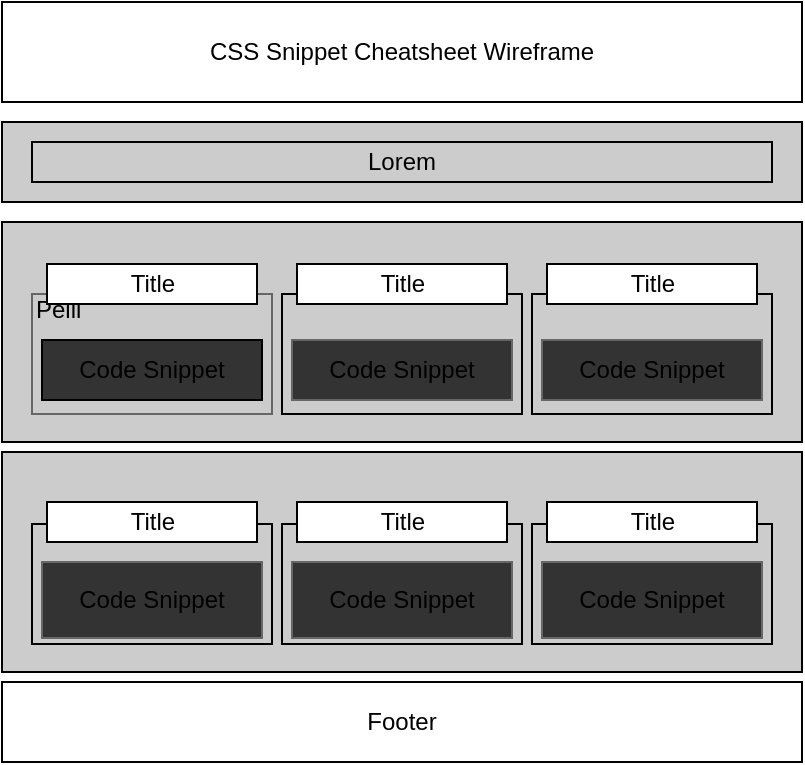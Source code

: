 <mxfile version="15.8.7" type="github">
  <diagram id="pLrbbztWjc0MFufjO0sK" name="Page-1">
    <mxGraphModel dx="420" dy="800" grid="1" gridSize="10" guides="1" tooltips="1" connect="1" arrows="1" fold="1" page="1" pageScale="1" pageWidth="850" pageHeight="1100" math="0" shadow="0">
      <root>
        <mxCell id="0" />
        <mxCell id="1" parent="0" />
        <mxCell id="ObHPXCsxer5H5I0omsqt-3" value="CSS Snippet Cheatsheet Wireframe" style="rounded=0;whiteSpace=wrap;html=1;" vertex="1" parent="1">
          <mxGeometry x="120" y="70" width="400" height="50" as="geometry" />
        </mxCell>
        <mxCell id="ObHPXCsxer5H5I0omsqt-4" value="" style="rounded=0;whiteSpace=wrap;html=1;fillColor=#CCCCCC;" vertex="1" parent="1">
          <mxGeometry x="120" y="130" width="400" height="40" as="geometry" />
        </mxCell>
        <mxCell id="ObHPXCsxer5H5I0omsqt-5" value="Lorem" style="rounded=0;whiteSpace=wrap;html=1;fillColor=#CCCCCC;" vertex="1" parent="1">
          <mxGeometry x="135" y="140" width="370" height="20" as="geometry" />
        </mxCell>
        <mxCell id="ObHPXCsxer5H5I0omsqt-6" value="" style="rounded=0;whiteSpace=wrap;html=1;fillColor=#CCCCCC;" vertex="1" parent="1">
          <mxGeometry x="120" y="180" width="400" height="110" as="geometry" />
        </mxCell>
        <mxCell id="ObHPXCsxer5H5I0omsqt-9" value="Footer" style="rounded=0;whiteSpace=wrap;html=1;" vertex="1" parent="1">
          <mxGeometry x="120" y="410" width="400" height="40" as="geometry" />
        </mxCell>
        <mxCell id="ObHPXCsxer5H5I0omsqt-10" value="Pelli&lt;br&gt;&lt;p style=&quot;line-height: 1.8&quot;&gt;&lt;br&gt;&lt;/p&gt;" style="rounded=0;whiteSpace=wrap;html=1;fillColor=#CCCCCC;strokeColor=#666666;align=left;" vertex="1" parent="1">
          <mxGeometry x="135" y="216" width="120" height="60" as="geometry" />
        </mxCell>
        <mxCell id="ObHPXCsxer5H5I0omsqt-11" value="" style="rounded=0;whiteSpace=wrap;html=1;fillColor=#CCCCCC;" vertex="1" parent="1">
          <mxGeometry x="260" y="216" width="120" height="60" as="geometry" />
        </mxCell>
        <mxCell id="ObHPXCsxer5H5I0omsqt-12" value="" style="rounded=0;whiteSpace=wrap;html=1;fillColor=#CCCCCC;" vertex="1" parent="1">
          <mxGeometry x="385" y="216" width="120" height="60" as="geometry" />
        </mxCell>
        <mxCell id="ObHPXCsxer5H5I0omsqt-17" value="" style="rounded=0;whiteSpace=wrap;html=1;fillColor=#CCCCCC;" vertex="1" parent="1">
          <mxGeometry x="120" y="295" width="400" height="110" as="geometry" />
        </mxCell>
        <mxCell id="ObHPXCsxer5H5I0omsqt-18" value="" style="rounded=0;whiteSpace=wrap;html=1;fillColor=#CCCCCC;" vertex="1" parent="1">
          <mxGeometry x="135" y="331" width="120" height="60" as="geometry" />
        </mxCell>
        <mxCell id="ObHPXCsxer5H5I0omsqt-19" value="" style="rounded=0;whiteSpace=wrap;html=1;fillColor=#CCCCCC;" vertex="1" parent="1">
          <mxGeometry x="260" y="331" width="120" height="60" as="geometry" />
        </mxCell>
        <mxCell id="ObHPXCsxer5H5I0omsqt-20" value="" style="rounded=0;whiteSpace=wrap;html=1;fillColor=#CCCCCC;" vertex="1" parent="1">
          <mxGeometry x="385" y="331" width="120" height="60" as="geometry" />
        </mxCell>
        <mxCell id="ObHPXCsxer5H5I0omsqt-21" value="Title" style="rounded=0;whiteSpace=wrap;html=1;" vertex="1" parent="1">
          <mxGeometry x="142.5" y="320" width="105" height="20" as="geometry" />
        </mxCell>
        <mxCell id="ObHPXCsxer5H5I0omsqt-22" value="Title" style="rounded=0;whiteSpace=wrap;html=1;" vertex="1" parent="1">
          <mxGeometry x="267.5" y="320" width="105" height="20" as="geometry" />
        </mxCell>
        <mxCell id="ObHPXCsxer5H5I0omsqt-23" value="Title" style="rounded=0;whiteSpace=wrap;html=1;" vertex="1" parent="1">
          <mxGeometry x="392.5" y="320" width="105" height="20" as="geometry" />
        </mxCell>
        <mxCell id="ObHPXCsxer5H5I0omsqt-27" value="&lt;span&gt;Code Snippet&lt;/span&gt;" style="rounded=0;whiteSpace=wrap;html=1;fillColor=#333333;strokeColor=#666666;" vertex="1" parent="1">
          <mxGeometry x="140" y="350" width="110" height="38" as="geometry" />
        </mxCell>
        <mxCell id="ObHPXCsxer5H5I0omsqt-28" value="&lt;span&gt;Code Snippet&lt;/span&gt;" style="rounded=0;whiteSpace=wrap;html=1;fillColor=#333333;strokeColor=#666666;" vertex="1" parent="1">
          <mxGeometry x="390" y="350" width="110" height="38" as="geometry" />
        </mxCell>
        <mxCell id="ObHPXCsxer5H5I0omsqt-29" value="&lt;span&gt;Code Snippet&lt;/span&gt;" style="rounded=0;whiteSpace=wrap;html=1;fillColor=#333333;strokeColor=#666666;" vertex="1" parent="1">
          <mxGeometry x="265" y="350" width="110" height="38" as="geometry" />
        </mxCell>
        <mxCell id="ObHPXCsxer5H5I0omsqt-30" value="Title" style="rounded=0;whiteSpace=wrap;html=1;" vertex="1" parent="1">
          <mxGeometry x="142.5" y="201" width="105" height="20" as="geometry" />
        </mxCell>
        <mxCell id="ObHPXCsxer5H5I0omsqt-31" value="Title" style="rounded=0;whiteSpace=wrap;html=1;" vertex="1" parent="1">
          <mxGeometry x="267.5" y="201" width="105" height="20" as="geometry" />
        </mxCell>
        <mxCell id="ObHPXCsxer5H5I0omsqt-32" value="Title" style="rounded=0;whiteSpace=wrap;html=1;" vertex="1" parent="1">
          <mxGeometry x="392.5" y="201" width="105" height="20" as="geometry" />
        </mxCell>
        <mxCell id="ObHPXCsxer5H5I0omsqt-33" value="Code Snippet" style="rounded=0;whiteSpace=wrap;html=1;fillColor=#333333;" vertex="1" parent="1">
          <mxGeometry x="140" y="239" width="110" height="30" as="geometry" />
        </mxCell>
        <mxCell id="ObHPXCsxer5H5I0omsqt-34" value="&lt;span&gt;Code Snippet&lt;/span&gt;" style="rounded=0;whiteSpace=wrap;html=1;fillColor=#333333;strokeColor=#666666;" vertex="1" parent="1">
          <mxGeometry x="390" y="239" width="110" height="30" as="geometry" />
        </mxCell>
        <mxCell id="ObHPXCsxer5H5I0omsqt-35" value="&lt;span&gt;Code Snippet&lt;/span&gt;" style="rounded=0;whiteSpace=wrap;html=1;fillColor=#333333;strokeColor=#666666;" vertex="1" parent="1">
          <mxGeometry x="265" y="239" width="110" height="30" as="geometry" />
        </mxCell>
      </root>
    </mxGraphModel>
  </diagram>
</mxfile>
